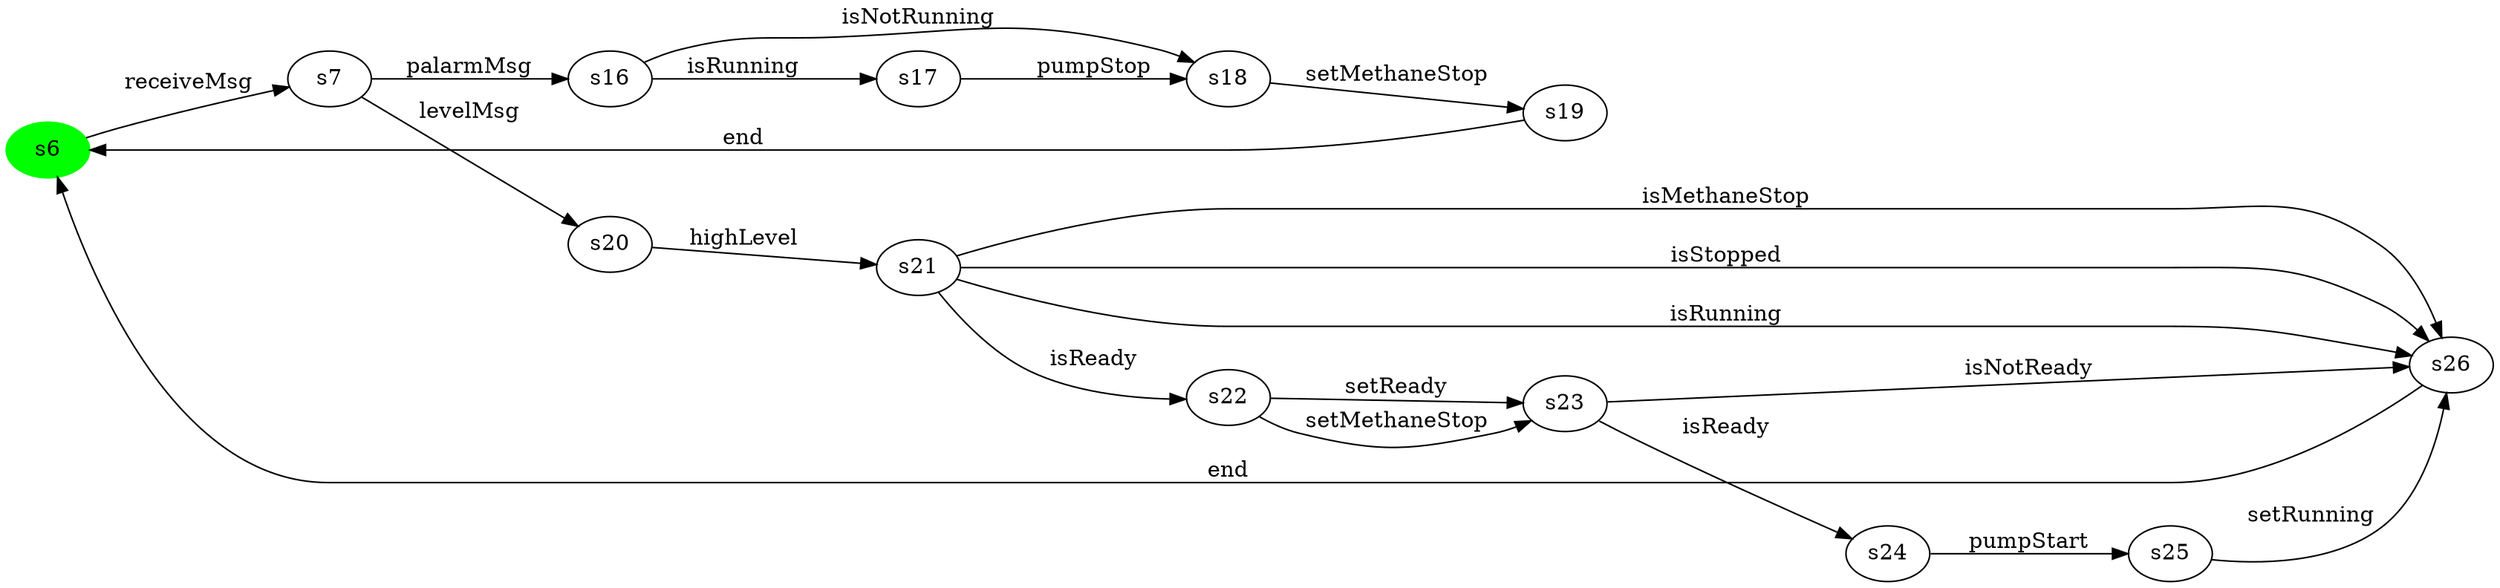 digraph G {
rankdir=LR;
state0[ label = "s6", style=filled, color=green ];
state0 -> state1 [ label=" receiveMsg " ];
state1 [ label = "s7" ];
state1 -> state2 [ label=" palarmMsg " ];
state1 -> state3 [ label=" levelMsg " ];
state3 [ label = "s20" ];
state3 -> state4 [ label=" highLevel " ];
state5 [ label = "s22" ];
state5 -> state6 [ label=" setReady " ];
state5 -> state6 [ label=" setMethaneStop " ];
state4 [ label = "s21" ];
state4 -> state5 [ label=" isReady " ];
state4 -> state7 [ label=" isMethaneStop " ];
state4 -> state7 [ label=" isStopped " ];
state4 -> state7 [ label=" isRunning " ];
state8 [ label = "s24" ];
state8 -> state9 [ label=" pumpStart " ];
state6 [ label = "s23" ];
state6 -> state8 [ label=" isReady " ];
state6 -> state7 [ label=" isNotReady " ];
state7 [ label = "s26" ];
state7 -> state0 [ label=" end " ];
state9 [ label = "s25" ];
state9 -> state7 [ label=" setRunning " ];
state10 [ label = "s17" ];
state10 -> state11 [ label=" pumpStop " ];
state2 [ label = "s16" ];
state2 -> state10 [ label=" isRunning " ];
state2 -> state11 [ label=" isNotRunning " ];
state12 [ label = "s19" ];
state12 -> state0 [ label=" end " ];
state11 [ label = "s18" ];
state11 -> state12 [ label=" setMethaneStop " ];
}
